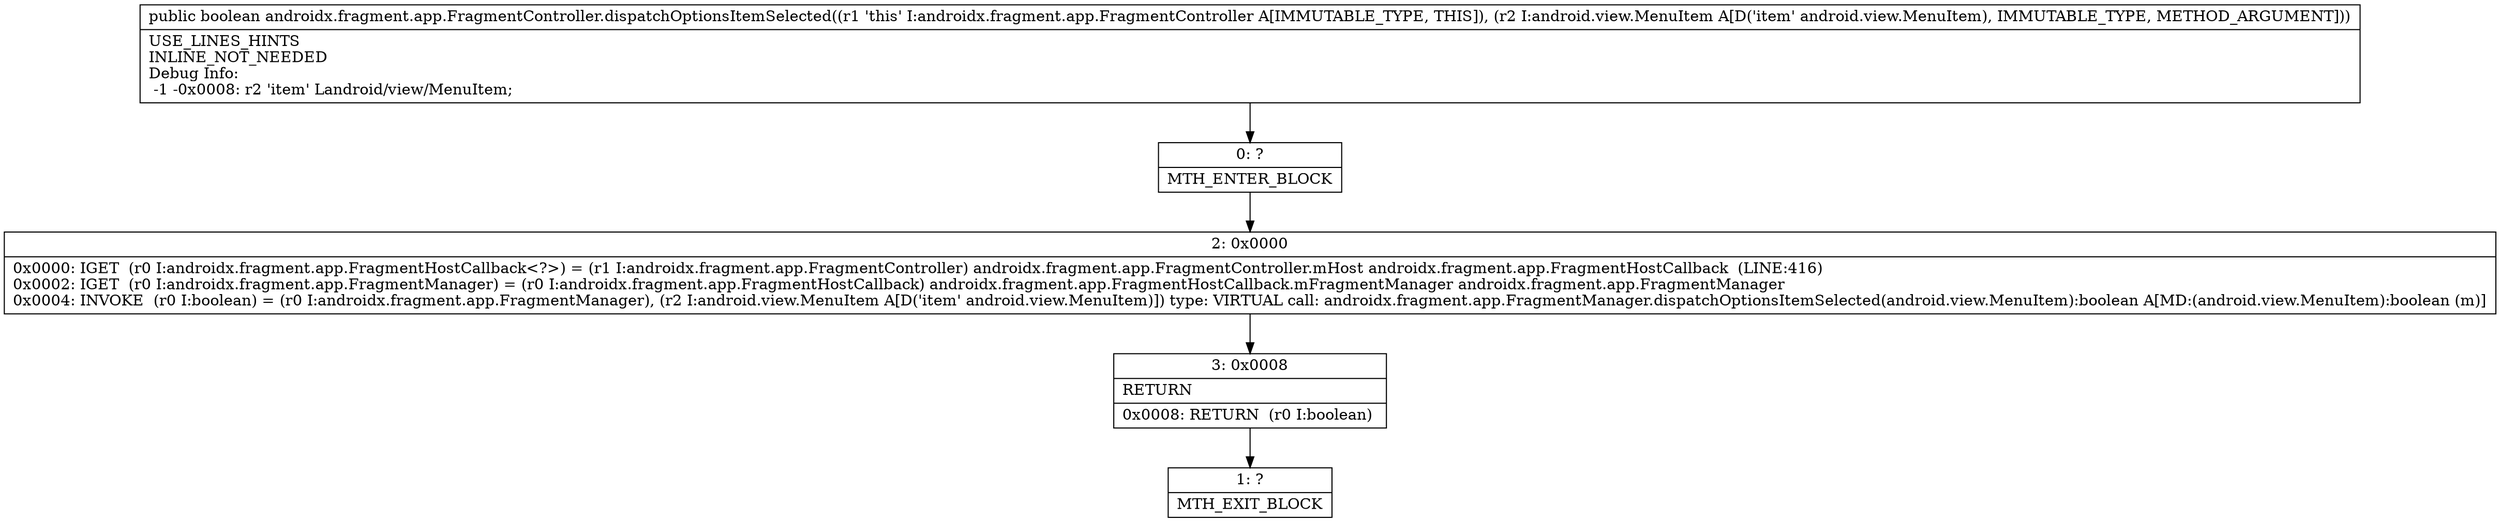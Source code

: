 digraph "CFG forandroidx.fragment.app.FragmentController.dispatchOptionsItemSelected(Landroid\/view\/MenuItem;)Z" {
Node_0 [shape=record,label="{0\:\ ?|MTH_ENTER_BLOCK\l}"];
Node_2 [shape=record,label="{2\:\ 0x0000|0x0000: IGET  (r0 I:androidx.fragment.app.FragmentHostCallback\<?\>) = (r1 I:androidx.fragment.app.FragmentController) androidx.fragment.app.FragmentController.mHost androidx.fragment.app.FragmentHostCallback  (LINE:416)\l0x0002: IGET  (r0 I:androidx.fragment.app.FragmentManager) = (r0 I:androidx.fragment.app.FragmentHostCallback) androidx.fragment.app.FragmentHostCallback.mFragmentManager androidx.fragment.app.FragmentManager \l0x0004: INVOKE  (r0 I:boolean) = (r0 I:androidx.fragment.app.FragmentManager), (r2 I:android.view.MenuItem A[D('item' android.view.MenuItem)]) type: VIRTUAL call: androidx.fragment.app.FragmentManager.dispatchOptionsItemSelected(android.view.MenuItem):boolean A[MD:(android.view.MenuItem):boolean (m)]\l}"];
Node_3 [shape=record,label="{3\:\ 0x0008|RETURN\l|0x0008: RETURN  (r0 I:boolean) \l}"];
Node_1 [shape=record,label="{1\:\ ?|MTH_EXIT_BLOCK\l}"];
MethodNode[shape=record,label="{public boolean androidx.fragment.app.FragmentController.dispatchOptionsItemSelected((r1 'this' I:androidx.fragment.app.FragmentController A[IMMUTABLE_TYPE, THIS]), (r2 I:android.view.MenuItem A[D('item' android.view.MenuItem), IMMUTABLE_TYPE, METHOD_ARGUMENT]))  | USE_LINES_HINTS\lINLINE_NOT_NEEDED\lDebug Info:\l  \-1 \-0x0008: r2 'item' Landroid\/view\/MenuItem;\l}"];
MethodNode -> Node_0;Node_0 -> Node_2;
Node_2 -> Node_3;
Node_3 -> Node_1;
}


